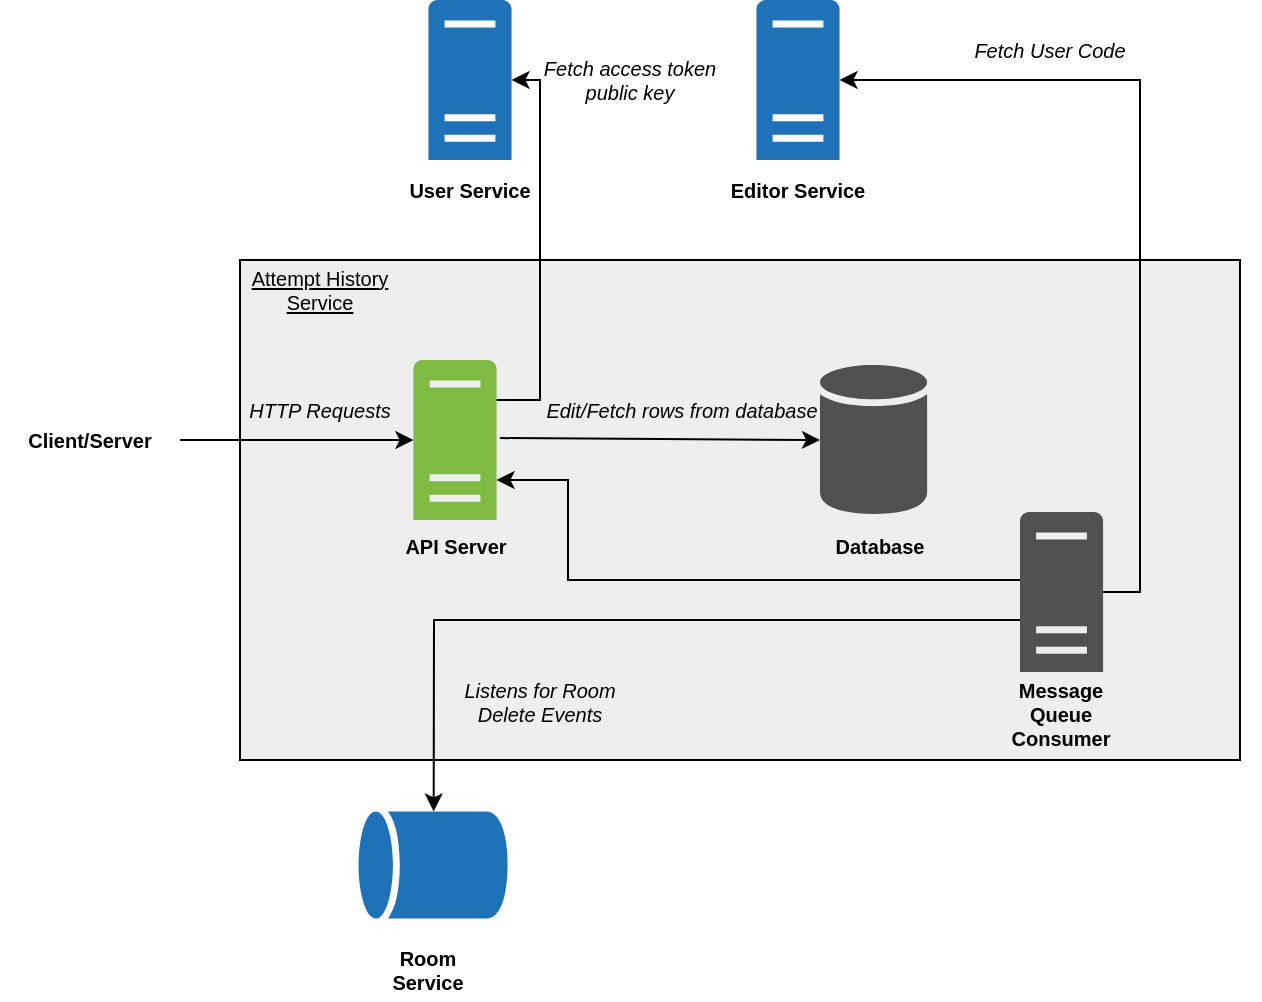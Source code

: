 <mxfile version="22.0.2" type="device">
  <diagram name="Page-1" id="n-pAh-l-EugVRj1NEV6R">
    <mxGraphModel dx="1036" dy="614" grid="1" gridSize="10" guides="1" tooltips="1" connect="1" arrows="1" fold="1" page="1" pageScale="1" pageWidth="850" pageHeight="1100" math="0" shadow="0">
      <root>
        <mxCell id="0" />
        <mxCell id="1" parent="0" />
        <mxCell id="LtLeyBARrr3Ba5k3Ia8P-1" value="" style="group" connectable="0" vertex="1" parent="1">
          <mxGeometry x="90" y="40" width="630" height="500" as="geometry" />
        </mxCell>
        <mxCell id="LtLeyBARrr3Ba5k3Ia8P-2" value="" style="sketch=0;shadow=0;dashed=0;html=1;strokeColor=none;fillColor=#2072B8;labelPosition=center;verticalLabelPosition=bottom;verticalAlign=top;outlineConnect=0;align=center;shape=mxgraph.office.databases.database;rotation=-90;" vertex="1" parent="LtLeyBARrr3Ba5k3Ia8P-1">
          <mxGeometry x="190" y="395" width="53.57" height="75" as="geometry" />
        </mxCell>
        <mxCell id="LtLeyBARrr3Ba5k3Ia8P-3" value="" style="rounded=0;whiteSpace=wrap;html=1;fillColor=#EEEEEE;" vertex="1" parent="LtLeyBARrr3Ba5k3Ia8P-1">
          <mxGeometry x="120" y="130" width="500" height="250" as="geometry" />
        </mxCell>
        <mxCell id="LtLeyBARrr3Ba5k3Ia8P-4" value="&lt;font style=&quot;font-size: 10px;&quot;&gt;&lt;b style=&quot;font-size: 10px;&quot;&gt;API Server&lt;/b&gt;&lt;/font&gt;" style="text;html=1;strokeColor=none;fillColor=none;align=center;verticalAlign=middle;whiteSpace=wrap;rounded=0;fontSize=10;" vertex="1" parent="LtLeyBARrr3Ba5k3Ia8P-1">
          <mxGeometry x="197.5" y="258" width="60" height="30" as="geometry" />
        </mxCell>
        <mxCell id="LtLeyBARrr3Ba5k3Ia8P-5" value="&lt;font style=&quot;font-size: 10px;&quot;&gt;Edit/Fetch rows from database&lt;/font&gt;" style="text;html=1;strokeColor=none;fillColor=none;align=center;verticalAlign=middle;whiteSpace=wrap;rounded=0;fontStyle=2;fontSize=10;" vertex="1" parent="LtLeyBARrr3Ba5k3Ia8P-1">
          <mxGeometry x="250.77" y="190" width="180" height="30" as="geometry" />
        </mxCell>
        <mxCell id="LtLeyBARrr3Ba5k3Ia8P-6" style="edgeStyle=orthogonalEdgeStyle;rounded=0;orthogonalLoop=1;jettySize=auto;html=1;" edge="1" parent="LtLeyBARrr3Ba5k3Ia8P-1" target="LtLeyBARrr3Ba5k3Ia8P-12">
          <mxGeometry relative="1" as="geometry">
            <mxPoint x="250" y="219.034" as="sourcePoint" />
            <mxPoint x="490" y="219.034" as="targetPoint" />
          </mxGeometry>
        </mxCell>
        <mxCell id="LtLeyBARrr3Ba5k3Ia8P-7" value="&lt;font style=&quot;font-size: 10px;&quot;&gt;Fetch User Code&lt;/font&gt;" style="text;html=1;strokeColor=none;fillColor=none;align=center;verticalAlign=middle;whiteSpace=wrap;rounded=0;fontStyle=2;fontSize=10;" vertex="1" parent="LtLeyBARrr3Ba5k3Ia8P-1">
          <mxGeometry x="419.77" y="10" width="210.23" height="30" as="geometry" />
        </mxCell>
        <mxCell id="LtLeyBARrr3Ba5k3Ia8P-8" value="&lt;font style=&quot;font-size: 10px;&quot;&gt;Fetch access token public key&lt;/font&gt;" style="text;html=1;strokeColor=none;fillColor=none;align=center;verticalAlign=middle;whiteSpace=wrap;rounded=0;fontStyle=2;fontSize=10;" vertex="1" parent="LtLeyBARrr3Ba5k3Ia8P-1">
          <mxGeometry x="270.21" y="25" width="90" height="30" as="geometry" />
        </mxCell>
        <mxCell id="LtLeyBARrr3Ba5k3Ia8P-9" value="&lt;font style=&quot;font-size: 10px;&quot;&gt;&lt;b style=&quot;font-size: 10px;&quot;&gt;Client/Server&lt;/b&gt;&lt;/font&gt;" style="text;html=1;strokeColor=none;fillColor=none;align=center;verticalAlign=middle;whiteSpace=wrap;rounded=0;fontSize=10;" vertex="1" parent="LtLeyBARrr3Ba5k3Ia8P-1">
          <mxGeometry y="205" width="90" height="30" as="geometry" />
        </mxCell>
        <mxCell id="LtLeyBARrr3Ba5k3Ia8P-10" value="" style="sketch=0;pointerEvents=1;shadow=0;dashed=0;html=1;strokeColor=none;fillColor=#2072B8;labelPosition=center;verticalLabelPosition=bottom;verticalAlign=top;outlineConnect=0;align=center;shape=mxgraph.office.servers.server_generic;" vertex="1" parent="LtLeyBARrr3Ba5k3Ia8P-1">
          <mxGeometry x="214.23" width="41.54" height="80" as="geometry" />
        </mxCell>
        <mxCell id="LtLeyBARrr3Ba5k3Ia8P-11" value="&lt;font style=&quot;font-size: 10px;&quot;&gt;Attempt History Service&lt;/font&gt;" style="text;html=1;strokeColor=none;fillColor=none;align=center;verticalAlign=middle;whiteSpace=wrap;rounded=0;fontStyle=4;fontSize=10;" vertex="1" parent="LtLeyBARrr3Ba5k3Ia8P-1">
          <mxGeometry x="120" y="130" width="80" height="30" as="geometry" />
        </mxCell>
        <mxCell id="LtLeyBARrr3Ba5k3Ia8P-12" value="" style="sketch=0;shadow=0;dashed=0;html=1;strokeColor=none;fillColor=#505050;labelPosition=center;verticalLabelPosition=bottom;verticalAlign=top;outlineConnect=0;align=center;shape=mxgraph.office.databases.database;" vertex="1" parent="LtLeyBARrr3Ba5k3Ia8P-1">
          <mxGeometry x="410.0" y="182.5" width="53.57" height="75" as="geometry" />
        </mxCell>
        <mxCell id="LtLeyBARrr3Ba5k3Ia8P-13" value="" style="sketch=0;pointerEvents=1;shadow=0;dashed=0;html=1;strokeColor=none;fillColor=#7FBA42;labelPosition=center;verticalLabelPosition=bottom;verticalAlign=top;outlineConnect=0;align=center;shape=mxgraph.office.servers.server_generic;" vertex="1" parent="LtLeyBARrr3Ba5k3Ia8P-1">
          <mxGeometry x="206.73" y="180" width="41.54" height="80" as="geometry" />
        </mxCell>
        <mxCell id="LtLeyBARrr3Ba5k3Ia8P-14" style="edgeStyle=orthogonalEdgeStyle;rounded=0;orthogonalLoop=1;jettySize=auto;html=1;" edge="1" parent="LtLeyBARrr3Ba5k3Ia8P-1" source="LtLeyBARrr3Ba5k3Ia8P-9" target="LtLeyBARrr3Ba5k3Ia8P-13">
          <mxGeometry relative="1" as="geometry" />
        </mxCell>
        <mxCell id="LtLeyBARrr3Ba5k3Ia8P-15" style="edgeStyle=orthogonalEdgeStyle;rounded=0;orthogonalLoop=1;jettySize=auto;html=1;" edge="1" parent="LtLeyBARrr3Ba5k3Ia8P-1" source="LtLeyBARrr3Ba5k3Ia8P-13" target="LtLeyBARrr3Ba5k3Ia8P-10">
          <mxGeometry relative="1" as="geometry">
            <mxPoint x="227.517" y="180.163" as="sourcePoint" />
            <mxPoint x="270" y="80" as="targetPoint" />
            <Array as="points">
              <mxPoint x="270" y="200" />
              <mxPoint x="270" y="40" />
            </Array>
          </mxGeometry>
        </mxCell>
        <mxCell id="LtLeyBARrr3Ba5k3Ia8P-16" value="&lt;font style=&quot;font-size: 10px;&quot;&gt;&lt;b style=&quot;font-size: 10px;&quot;&gt;User Service&lt;/b&gt;&lt;/font&gt;" style="text;html=1;strokeColor=none;fillColor=none;align=center;verticalAlign=middle;whiteSpace=wrap;rounded=0;fontSize=10;" vertex="1" parent="LtLeyBARrr3Ba5k3Ia8P-1">
          <mxGeometry x="190" y="80" width="90" height="30" as="geometry" />
        </mxCell>
        <mxCell id="LtLeyBARrr3Ba5k3Ia8P-17" style="edgeStyle=orthogonalEdgeStyle;rounded=0;orthogonalLoop=1;jettySize=auto;html=1;" edge="1" parent="LtLeyBARrr3Ba5k3Ia8P-1" source="LtLeyBARrr3Ba5k3Ia8P-19" target="LtLeyBARrr3Ba5k3Ia8P-2">
          <mxGeometry relative="1" as="geometry">
            <Array as="points">
              <mxPoint x="217" y="310" />
            </Array>
          </mxGeometry>
        </mxCell>
        <mxCell id="LtLeyBARrr3Ba5k3Ia8P-18" style="edgeStyle=orthogonalEdgeStyle;rounded=0;orthogonalLoop=1;jettySize=auto;html=1;" edge="1" parent="LtLeyBARrr3Ba5k3Ia8P-1" source="LtLeyBARrr3Ba5k3Ia8P-19" target="LtLeyBARrr3Ba5k3Ia8P-13">
          <mxGeometry relative="1" as="geometry">
            <Array as="points">
              <mxPoint x="284" y="290" />
              <mxPoint x="284" y="240" />
            </Array>
          </mxGeometry>
        </mxCell>
        <mxCell id="LtLeyBARrr3Ba5k3Ia8P-19" value="" style="sketch=0;pointerEvents=1;shadow=0;dashed=0;html=1;strokeColor=none;fillColor=#505050;labelPosition=center;verticalLabelPosition=bottom;verticalAlign=top;outlineConnect=0;align=center;shape=mxgraph.office.servers.server_generic;" vertex="1" parent="LtLeyBARrr3Ba5k3Ia8P-1">
          <mxGeometry x="510" y="256" width="41.54" height="80" as="geometry" />
        </mxCell>
        <mxCell id="LtLeyBARrr3Ba5k3Ia8P-20" value="&lt;b style=&quot;font-size: 10px;&quot;&gt;&lt;font style=&quot;font-size: 10px;&quot;&gt;Message Queue Consumer&lt;/font&gt;&lt;/b&gt;" style="text;html=1;strokeColor=none;fillColor=none;align=center;verticalAlign=middle;whiteSpace=wrap;rounded=0;fontSize=10;" vertex="1" parent="LtLeyBARrr3Ba5k3Ia8P-1">
          <mxGeometry x="495.39" y="342" width="70.77" height="30" as="geometry" />
        </mxCell>
        <mxCell id="LtLeyBARrr3Ba5k3Ia8P-21" value="&lt;b style=&quot;font-size: 10px;&quot;&gt;&lt;font style=&quot;font-size: 10px;&quot;&gt;Database&lt;/font&gt;&lt;/b&gt;" style="text;html=1;strokeColor=none;fillColor=none;align=center;verticalAlign=middle;whiteSpace=wrap;rounded=0;fontSize=10;" vertex="1" parent="LtLeyBARrr3Ba5k3Ia8P-1">
          <mxGeometry x="410.0" y="257.5" width="60" height="30" as="geometry" />
        </mxCell>
        <mxCell id="LtLeyBARrr3Ba5k3Ia8P-22" value="&lt;font style=&quot;font-size: 10px;&quot;&gt;&lt;b style=&quot;font-size: 10px;&quot;&gt;Editor Service&lt;/b&gt;&lt;/font&gt;" style="text;html=1;strokeColor=none;fillColor=none;align=center;verticalAlign=middle;whiteSpace=wrap;rounded=0;fontSize=10;" vertex="1" parent="LtLeyBARrr3Ba5k3Ia8P-1">
          <mxGeometry x="354" y="80" width="90" height="30" as="geometry" />
        </mxCell>
        <mxCell id="LtLeyBARrr3Ba5k3Ia8P-23" value="" style="sketch=0;pointerEvents=1;shadow=0;dashed=0;html=1;strokeColor=none;fillColor=#2072B8;labelPosition=center;verticalLabelPosition=bottom;verticalAlign=top;outlineConnect=0;align=center;shape=mxgraph.office.servers.server_generic;" vertex="1" parent="LtLeyBARrr3Ba5k3Ia8P-1">
          <mxGeometry x="378.23" width="41.54" height="80" as="geometry" />
        </mxCell>
        <mxCell id="LtLeyBARrr3Ba5k3Ia8P-24" style="edgeStyle=orthogonalEdgeStyle;rounded=0;orthogonalLoop=1;jettySize=auto;html=1;" edge="1" parent="LtLeyBARrr3Ba5k3Ia8P-1" source="LtLeyBARrr3Ba5k3Ia8P-19" target="LtLeyBARrr3Ba5k3Ia8P-23">
          <mxGeometry relative="1" as="geometry">
            <Array as="points">
              <mxPoint x="570" y="296" />
              <mxPoint x="570" y="40" />
            </Array>
          </mxGeometry>
        </mxCell>
        <mxCell id="LtLeyBARrr3Ba5k3Ia8P-25" value="&lt;font style=&quot;font-size: 10px;&quot;&gt;HTTP Requests&lt;/font&gt;" style="text;html=1;strokeColor=none;fillColor=none;align=center;verticalAlign=middle;whiteSpace=wrap;rounded=0;fontStyle=2;fontSize=10;" vertex="1" parent="LtLeyBARrr3Ba5k3Ia8P-1">
          <mxGeometry x="70" y="190" width="180" height="30" as="geometry" />
        </mxCell>
        <mxCell id="LtLeyBARrr3Ba5k3Ia8P-26" value="&lt;font style=&quot;font-size: 10px;&quot;&gt;&lt;b style=&quot;font-size: 10px;&quot;&gt;Room Service&lt;/b&gt;&lt;/font&gt;" style="text;html=1;strokeColor=none;fillColor=none;align=center;verticalAlign=middle;whiteSpace=wrap;rounded=0;fontSize=10;" vertex="1" parent="LtLeyBARrr3Ba5k3Ia8P-1">
          <mxGeometry x="183.57" y="470" width="60" height="30" as="geometry" />
        </mxCell>
        <mxCell id="LtLeyBARrr3Ba5k3Ia8P-27" value="&lt;div style=&quot;font-size: 10px;&quot;&gt;&lt;font style=&quot;font-size: 10px;&quot;&gt;Listens for Room Delete Events&lt;/font&gt;&lt;/div&gt;" style="text;html=1;strokeColor=none;fillColor=none;align=center;verticalAlign=middle;whiteSpace=wrap;rounded=0;fontStyle=2;fontSize=10;" vertex="1" parent="LtLeyBARrr3Ba5k3Ia8P-1">
          <mxGeometry x="220.21" y="336" width="99.79" height="30" as="geometry" />
        </mxCell>
      </root>
    </mxGraphModel>
  </diagram>
</mxfile>
